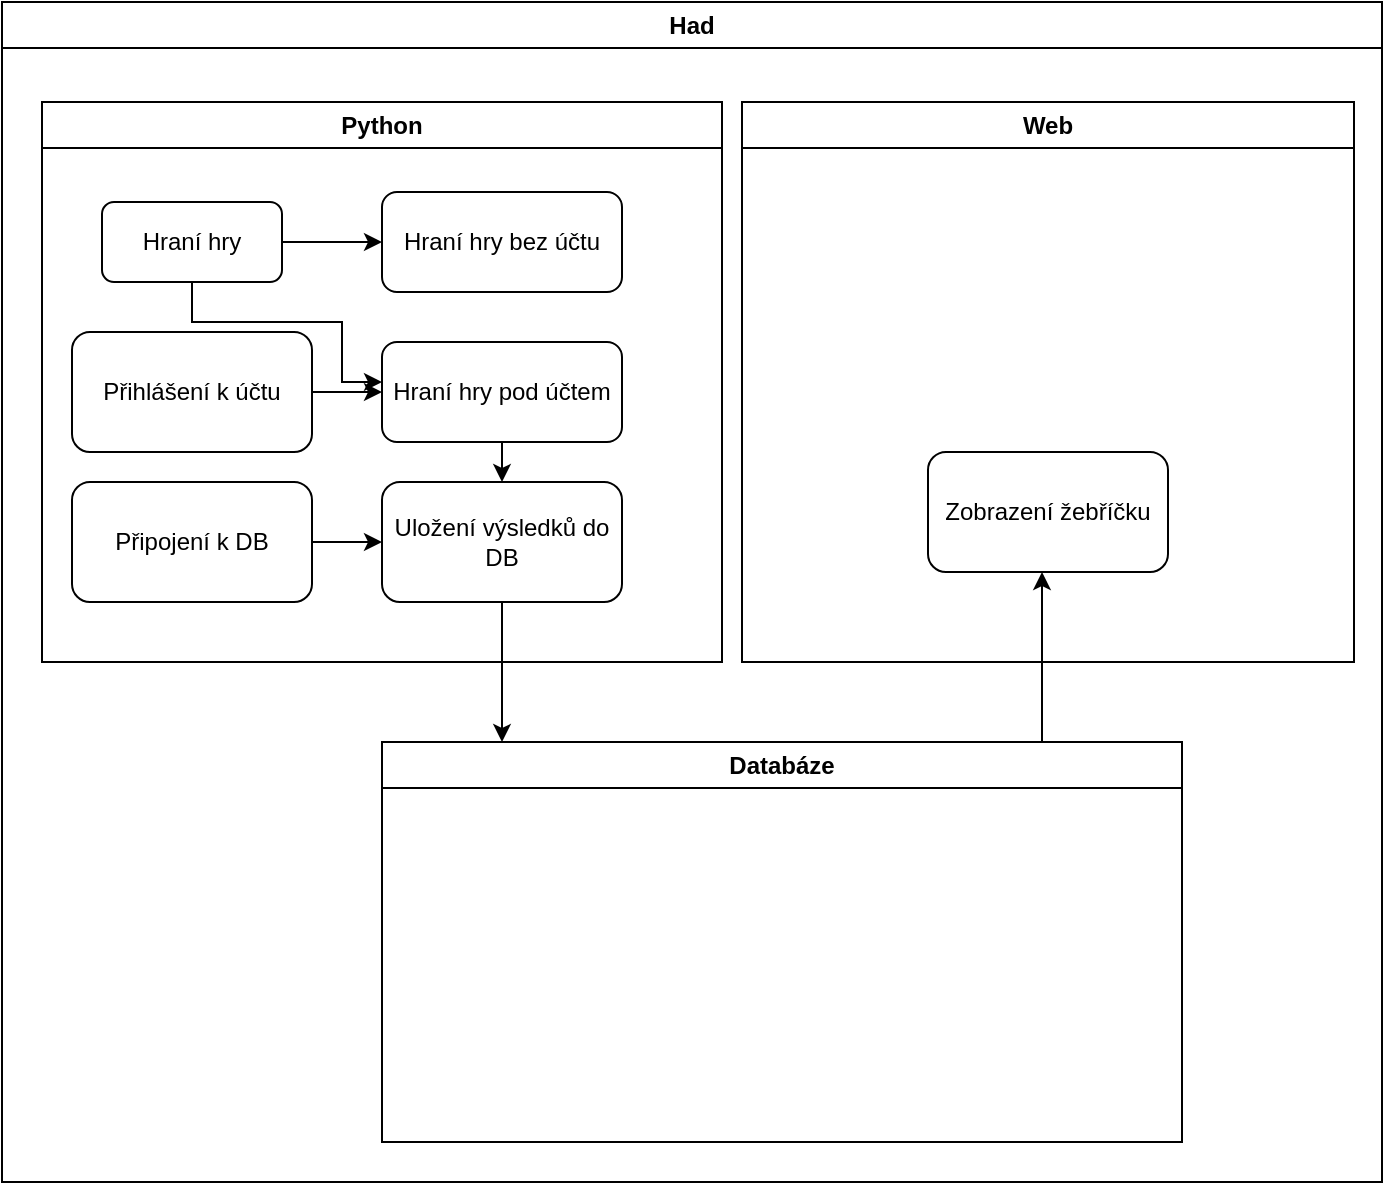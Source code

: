 <mxfile version="25.0.3">
  <diagram name="Stránka-1" id="qjKWmR6XjpJY7fzwHdBK">
    <mxGraphModel dx="724" dy="333" grid="1" gridSize="10" guides="1" tooltips="1" connect="1" arrows="1" fold="1" page="1" pageScale="1" pageWidth="827" pageHeight="1169" math="0" shadow="0">
      <root>
        <mxCell id="0" />
        <mxCell id="1" parent="0" />
        <mxCell id="0MSs8RMA7VM3ZxcKQ-7_-2" value="Had" style="swimlane;whiteSpace=wrap;html=1;" parent="1" vertex="1">
          <mxGeometry x="60" y="70" width="690" height="590" as="geometry" />
        </mxCell>
        <mxCell id="0MSs8RMA7VM3ZxcKQ-7_-3" value="Python" style="swimlane;whiteSpace=wrap;html=1;" parent="0MSs8RMA7VM3ZxcKQ-7_-2" vertex="1">
          <mxGeometry x="20" y="50" width="340" height="280" as="geometry" />
        </mxCell>
        <mxCell id="0MSs8RMA7VM3ZxcKQ-7_-9" value="" style="edgeStyle=orthogonalEdgeStyle;rounded=0;orthogonalLoop=1;jettySize=auto;html=1;" parent="0MSs8RMA7VM3ZxcKQ-7_-3" source="0MSs8RMA7VM3ZxcKQ-7_-6" target="0MSs8RMA7VM3ZxcKQ-7_-8" edge="1">
          <mxGeometry relative="1" as="geometry" />
        </mxCell>
        <mxCell id="0MSs8RMA7VM3ZxcKQ-7_-12" style="edgeStyle=orthogonalEdgeStyle;rounded=0;orthogonalLoop=1;jettySize=auto;html=1;" parent="0MSs8RMA7VM3ZxcKQ-7_-3" source="0MSs8RMA7VM3ZxcKQ-7_-6" target="0MSs8RMA7VM3ZxcKQ-7_-10" edge="1">
          <mxGeometry relative="1" as="geometry">
            <Array as="points">
              <mxPoint x="75" y="110" />
              <mxPoint x="150" y="110" />
              <mxPoint x="150" y="140" />
            </Array>
          </mxGeometry>
        </mxCell>
        <mxCell id="0MSs8RMA7VM3ZxcKQ-7_-6" value="Hraní hry" style="rounded=1;whiteSpace=wrap;html=1;" parent="0MSs8RMA7VM3ZxcKQ-7_-3" vertex="1">
          <mxGeometry x="30" y="50" width="90" height="40" as="geometry" />
        </mxCell>
        <mxCell id="0MSs8RMA7VM3ZxcKQ-7_-11" value="" style="edgeStyle=orthogonalEdgeStyle;rounded=0;orthogonalLoop=1;jettySize=auto;html=1;" parent="0MSs8RMA7VM3ZxcKQ-7_-3" source="0MSs8RMA7VM3ZxcKQ-7_-7" target="0MSs8RMA7VM3ZxcKQ-7_-10" edge="1">
          <mxGeometry relative="1" as="geometry" />
        </mxCell>
        <mxCell id="0MSs8RMA7VM3ZxcKQ-7_-7" value="Přihlášení k účtu" style="rounded=1;whiteSpace=wrap;html=1;" parent="0MSs8RMA7VM3ZxcKQ-7_-3" vertex="1">
          <mxGeometry x="15" y="115" width="120" height="60" as="geometry" />
        </mxCell>
        <mxCell id="0MSs8RMA7VM3ZxcKQ-7_-8" value="Hraní hry bez účtu" style="rounded=1;whiteSpace=wrap;html=1;" parent="0MSs8RMA7VM3ZxcKQ-7_-3" vertex="1">
          <mxGeometry x="170" y="45" width="120" height="50" as="geometry" />
        </mxCell>
        <mxCell id="0MSs8RMA7VM3ZxcKQ-7_-15" style="edgeStyle=orthogonalEdgeStyle;rounded=0;orthogonalLoop=1;jettySize=auto;html=1;" parent="0MSs8RMA7VM3ZxcKQ-7_-3" source="0MSs8RMA7VM3ZxcKQ-7_-10" target="0MSs8RMA7VM3ZxcKQ-7_-13" edge="1">
          <mxGeometry relative="1" as="geometry">
            <Array as="points">
              <mxPoint x="230" y="250" />
              <mxPoint x="230" y="250" />
            </Array>
          </mxGeometry>
        </mxCell>
        <mxCell id="0MSs8RMA7VM3ZxcKQ-7_-10" value="Hraní hry pod účtem" style="rounded=1;whiteSpace=wrap;html=1;" parent="0MSs8RMA7VM3ZxcKQ-7_-3" vertex="1">
          <mxGeometry x="170" y="120" width="120" height="50" as="geometry" />
        </mxCell>
        <mxCell id="0MSs8RMA7VM3ZxcKQ-7_-13" value="Uložení výsledků do DB" style="rounded=1;whiteSpace=wrap;html=1;" parent="0MSs8RMA7VM3ZxcKQ-7_-3" vertex="1">
          <mxGeometry x="170" y="190" width="120" height="60" as="geometry" />
        </mxCell>
        <mxCell id="0MSs8RMA7VM3ZxcKQ-7_-16" style="edgeStyle=orthogonalEdgeStyle;rounded=0;orthogonalLoop=1;jettySize=auto;html=1;" parent="0MSs8RMA7VM3ZxcKQ-7_-3" source="0MSs8RMA7VM3ZxcKQ-7_-14" target="0MSs8RMA7VM3ZxcKQ-7_-13" edge="1">
          <mxGeometry relative="1" as="geometry">
            <Array as="points">
              <mxPoint x="150" y="220" />
              <mxPoint x="150" y="220" />
            </Array>
          </mxGeometry>
        </mxCell>
        <mxCell id="0MSs8RMA7VM3ZxcKQ-7_-14" value="Připojení k DB" style="rounded=1;whiteSpace=wrap;html=1;" parent="0MSs8RMA7VM3ZxcKQ-7_-3" vertex="1">
          <mxGeometry x="15" y="190" width="120" height="60" as="geometry" />
        </mxCell>
        <mxCell id="0MSs8RMA7VM3ZxcKQ-7_-4" value="Web" style="swimlane;whiteSpace=wrap;html=1;" parent="0MSs8RMA7VM3ZxcKQ-7_-2" vertex="1">
          <mxGeometry x="370" y="50" width="306" height="280" as="geometry" />
        </mxCell>
        <mxCell id="ogkg47ltPt4l17h-MrAO-1" value="Zobrazení žebříčku" style="rounded=1;whiteSpace=wrap;html=1;" vertex="1" parent="0MSs8RMA7VM3ZxcKQ-7_-4">
          <mxGeometry x="93" y="175" width="120" height="60" as="geometry" />
        </mxCell>
        <mxCell id="ogkg47ltPt4l17h-MrAO-3" style="edgeStyle=orthogonalEdgeStyle;rounded=0;orthogonalLoop=1;jettySize=auto;html=1;" edge="1" parent="0MSs8RMA7VM3ZxcKQ-7_-2" source="0MSs8RMA7VM3ZxcKQ-7_-5" target="ogkg47ltPt4l17h-MrAO-1">
          <mxGeometry relative="1" as="geometry">
            <Array as="points">
              <mxPoint x="520" y="340" />
              <mxPoint x="520" y="340" />
            </Array>
          </mxGeometry>
        </mxCell>
        <mxCell id="0MSs8RMA7VM3ZxcKQ-7_-5" value="Databáze" style="swimlane;whiteSpace=wrap;html=1;" parent="0MSs8RMA7VM3ZxcKQ-7_-2" vertex="1">
          <mxGeometry x="190" y="370" width="400" height="200" as="geometry" />
        </mxCell>
        <mxCell id="0MSs8RMA7VM3ZxcKQ-7_-17" style="edgeStyle=orthogonalEdgeStyle;rounded=0;orthogonalLoop=1;jettySize=auto;html=1;" parent="0MSs8RMA7VM3ZxcKQ-7_-2" source="0MSs8RMA7VM3ZxcKQ-7_-13" target="0MSs8RMA7VM3ZxcKQ-7_-5" edge="1">
          <mxGeometry relative="1" as="geometry">
            <Array as="points">
              <mxPoint x="260" y="520" />
              <mxPoint x="260" y="520" />
            </Array>
          </mxGeometry>
        </mxCell>
      </root>
    </mxGraphModel>
  </diagram>
</mxfile>
